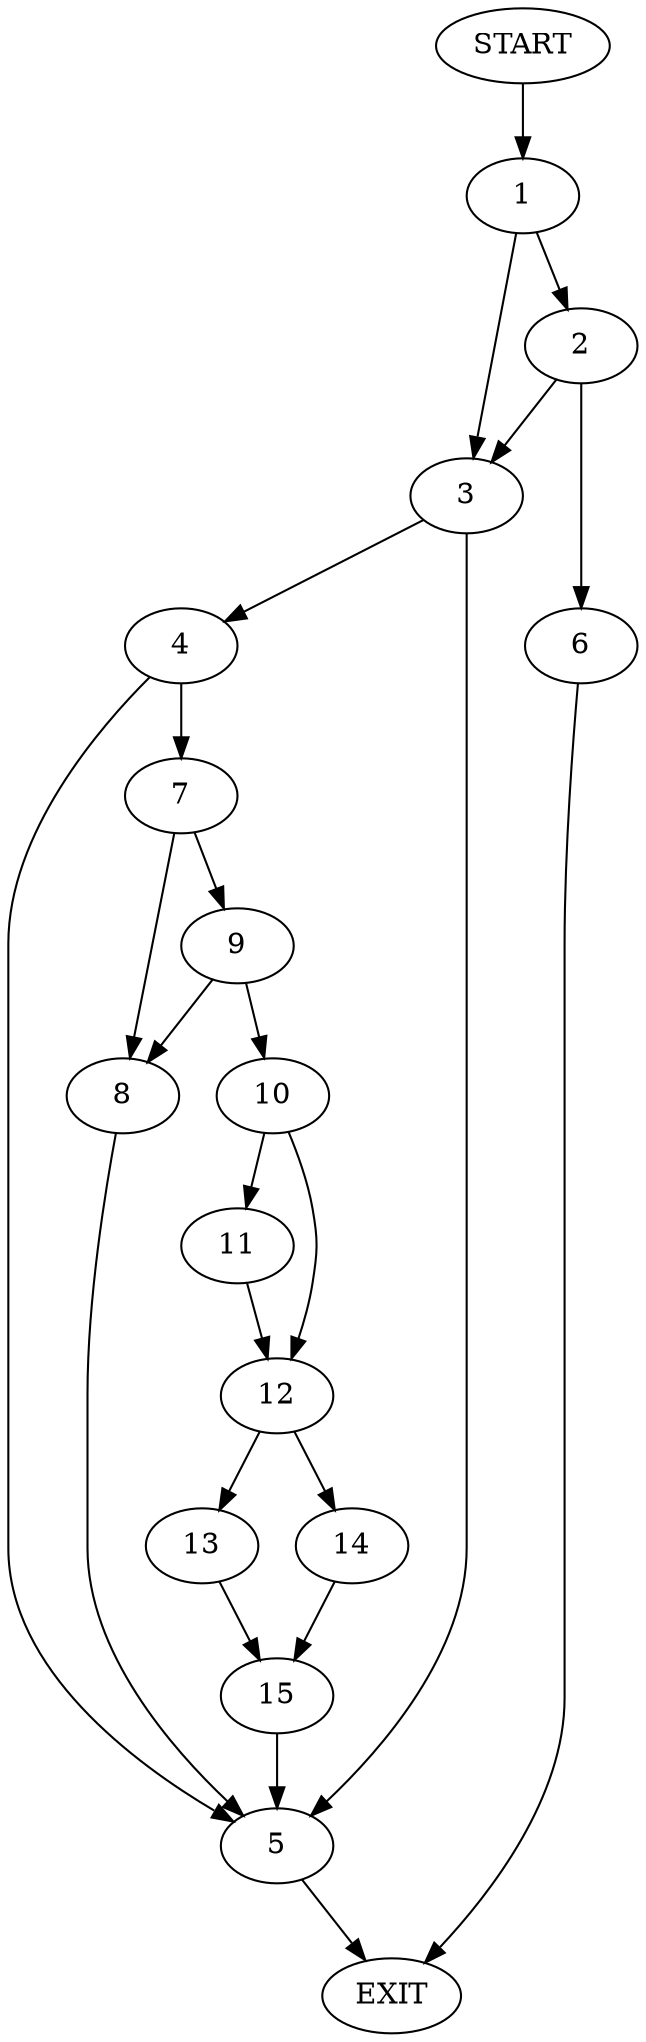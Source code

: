 digraph {
0 [label="START"]
16 [label="EXIT"]
0 -> 1
1 -> 2
1 -> 3
3 -> 4
3 -> 5
2 -> 3
2 -> 6
6 -> 16
4 -> 5
4 -> 7
5 -> 16
7 -> 8
7 -> 9
9 -> 8
9 -> 10
8 -> 5
10 -> 11
10 -> 12
12 -> 13
12 -> 14
11 -> 12
14 -> 15
13 -> 15
15 -> 5
}
